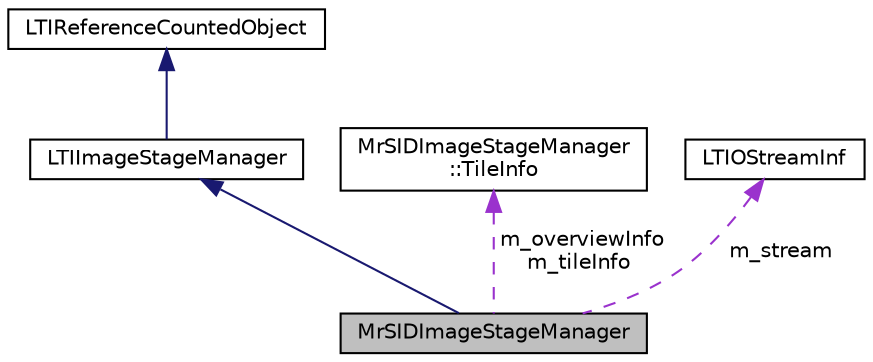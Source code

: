 digraph "MrSIDImageStageManager"
{
  bgcolor="transparent";
  edge [fontname="Helvetica",fontsize="10",labelfontname="Helvetica",labelfontsize="10"];
  node [fontname="Helvetica",fontsize="10",shape=record];
  Node1 [label="MrSIDImageStageManager",height=0.2,width=0.4,color="black", fillcolor="grey75", style="filled" fontcolor="black"];
  Node2 -> Node1 [dir="back",color="midnightblue",fontsize="10",style="solid",fontname="Helvetica"];
  Node2 [label="LTIImageStageManager",height=0.2,width=0.4,color="black",URL="$a00056.html",tooltip="abstract class for managing a list of image stages "];
  Node3 -> Node2 [dir="back",color="midnightblue",fontsize="10",style="solid",fontname="Helvetica"];
  Node3 [label="LTIReferenceCountedObject",height=0.2,width=0.4,color="black",URL="$a00100.html",tooltip="LTIReferenceCountedObject is a base class for implementing reference counting. "];
  Node4 -> Node1 [dir="back",color="darkorchid3",fontsize="10",style="dashed",label=" m_overviewInfo\nm_tileInfo" ,fontname="Helvetica"];
  Node4 [label="MrSIDImageStageManager\l::TileInfo",height=0.2,width=0.4,color="black",URL="$a00125.html"];
  Node5 -> Node1 [dir="back",color="darkorchid3",fontsize="10",style="dashed",label=" m_stream" ,fontname="Helvetica"];
  Node5 [label="LTIOStreamInf",height=0.2,width=0.4,color="black",URL="$a00073.html",tooltip="Abstract definition of a stream. "];
}
